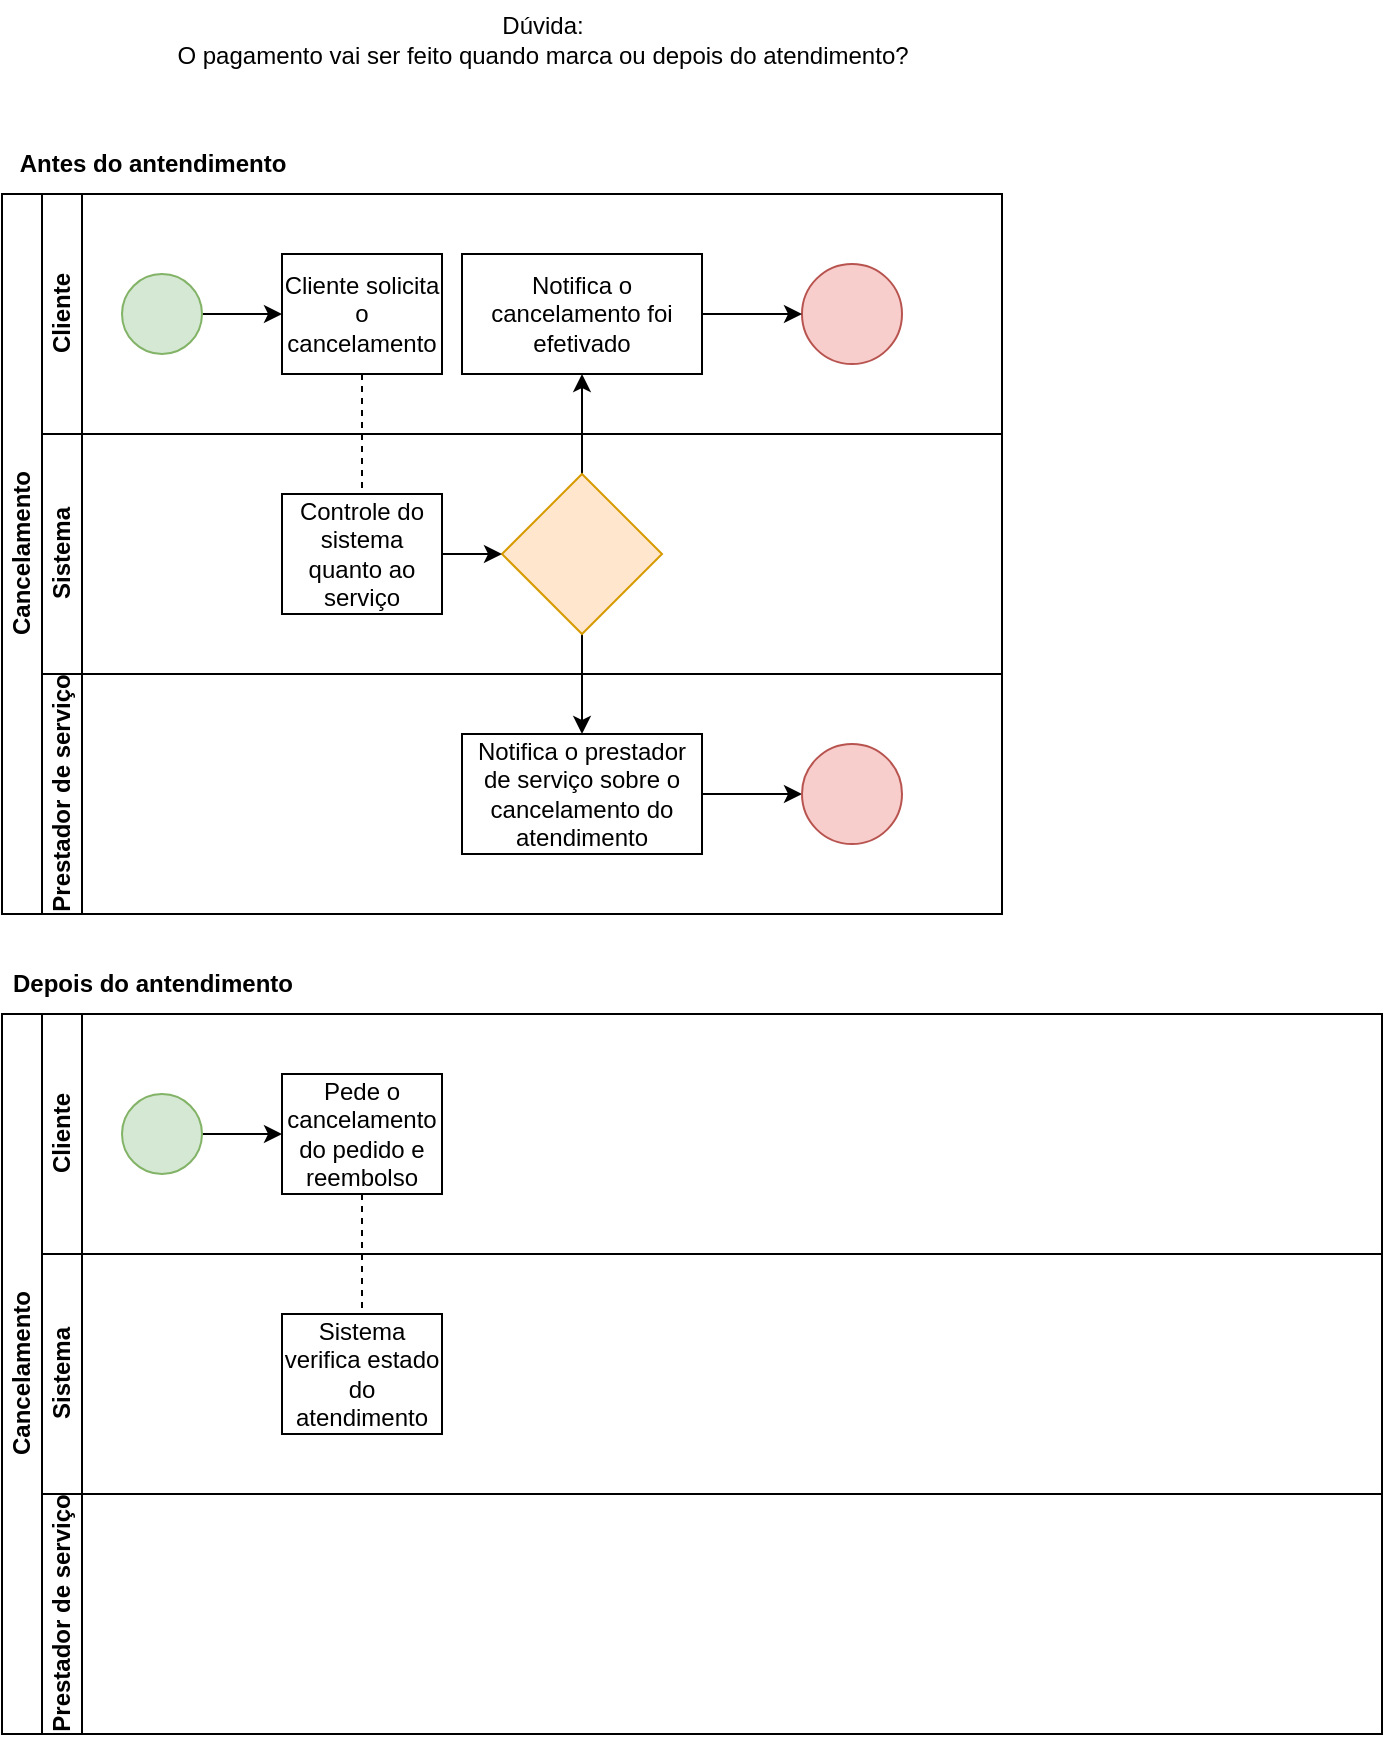 <mxfile version="24.0.0" type="github">
  <diagram id="prtHgNgQTEPvFCAcTncT" name="Page-1">
    <mxGraphModel dx="880" dy="426" grid="1" gridSize="10" guides="1" tooltips="1" connect="1" arrows="1" fold="1" page="1" pageScale="1" pageWidth="827" pageHeight="1169" math="0" shadow="0">
      <root>
        <mxCell id="0" />
        <mxCell id="1" parent="0" />
        <mxCell id="dNxyNK7c78bLwvsdeMH5-19" value="Cancelamento" style="swimlane;html=1;childLayout=stackLayout;resizeParent=1;resizeParentMax=0;horizontal=0;startSize=20;horizontalStack=0;" parent="1" vertex="1">
          <mxGeometry x="120" y="120" width="500" height="360" as="geometry" />
        </mxCell>
        <mxCell id="dNxyNK7c78bLwvsdeMH5-27" value="" style="edgeStyle=orthogonalEdgeStyle;rounded=0;orthogonalLoop=1;jettySize=auto;html=1;dashed=1;endArrow=none;endFill=0;" parent="dNxyNK7c78bLwvsdeMH5-19" source="dNxyNK7c78bLwvsdeMH5-24" target="dNxyNK7c78bLwvsdeMH5-26" edge="1">
          <mxGeometry relative="1" as="geometry" />
        </mxCell>
        <mxCell id="dNxyNK7c78bLwvsdeMH5-20" value="Cliente" style="swimlane;html=1;startSize=20;horizontal=0;" parent="dNxyNK7c78bLwvsdeMH5-19" vertex="1">
          <mxGeometry x="20" width="480" height="120" as="geometry" />
        </mxCell>
        <mxCell id="dNxyNK7c78bLwvsdeMH5-25" value="" style="edgeStyle=orthogonalEdgeStyle;rounded=0;orthogonalLoop=1;jettySize=auto;html=1;" parent="dNxyNK7c78bLwvsdeMH5-20" source="dNxyNK7c78bLwvsdeMH5-23" target="dNxyNK7c78bLwvsdeMH5-24" edge="1">
          <mxGeometry relative="1" as="geometry" />
        </mxCell>
        <mxCell id="dNxyNK7c78bLwvsdeMH5-23" value="" style="ellipse;whiteSpace=wrap;html=1;fillColor=#d5e8d4;strokeColor=#82b366;" parent="dNxyNK7c78bLwvsdeMH5-20" vertex="1">
          <mxGeometry x="40" y="40" width="40" height="40" as="geometry" />
        </mxCell>
        <mxCell id="dNxyNK7c78bLwvsdeMH5-24" value="Cliente solicita o cancelamento" style="rounded=0;whiteSpace=wrap;html=1;fontFamily=Helvetica;fontSize=12;fontColor=#000000;align=center;" parent="dNxyNK7c78bLwvsdeMH5-20" vertex="1">
          <mxGeometry x="120" y="30" width="80" height="60" as="geometry" />
        </mxCell>
        <mxCell id="7myuZRmeyZ9sE668qBuN-2" value="Notifica o cancelamento foi efetivado" style="rounded=0;whiteSpace=wrap;html=1;" vertex="1" parent="dNxyNK7c78bLwvsdeMH5-20">
          <mxGeometry x="210" y="30" width="120" height="60" as="geometry" />
        </mxCell>
        <mxCell id="7myuZRmeyZ9sE668qBuN-7" value="" style="ellipse;whiteSpace=wrap;html=1;aspect=fixed;fillColor=#f8cecc;strokeColor=#b85450;" vertex="1" parent="dNxyNK7c78bLwvsdeMH5-20">
          <mxGeometry x="380" y="35" width="50" height="50" as="geometry" />
        </mxCell>
        <mxCell id="7myuZRmeyZ9sE668qBuN-6" style="edgeStyle=orthogonalEdgeStyle;rounded=0;orthogonalLoop=1;jettySize=auto;html=1;exitX=1;exitY=0.5;exitDx=0;exitDy=0;" edge="1" parent="dNxyNK7c78bLwvsdeMH5-20" source="7myuZRmeyZ9sE668qBuN-2" target="7myuZRmeyZ9sE668qBuN-7">
          <mxGeometry relative="1" as="geometry">
            <mxPoint x="380" y="60" as="targetPoint" />
          </mxGeometry>
        </mxCell>
        <mxCell id="dNxyNK7c78bLwvsdeMH5-21" value="Sistema" style="swimlane;html=1;startSize=20;horizontal=0;" parent="dNxyNK7c78bLwvsdeMH5-19" vertex="1">
          <mxGeometry x="20" y="120" width="480" height="120" as="geometry" />
        </mxCell>
        <mxCell id="dNxyNK7c78bLwvsdeMH5-26" value="Controle do sistema quanto ao serviço" style="rounded=0;whiteSpace=wrap;html=1;fontFamily=Helvetica;fontSize=12;fontColor=#000000;align=center;" parent="dNxyNK7c78bLwvsdeMH5-21" vertex="1">
          <mxGeometry x="120" y="30" width="80" height="60" as="geometry" />
        </mxCell>
        <mxCell id="dNxyNK7c78bLwvsdeMH5-22" value="Prestador de serviço" style="swimlane;html=1;startSize=20;horizontal=0;" parent="dNxyNK7c78bLwvsdeMH5-19" vertex="1">
          <mxGeometry x="20" y="240" width="480" height="120" as="geometry" />
        </mxCell>
        <mxCell id="7myuZRmeyZ9sE668qBuN-9" style="edgeStyle=orthogonalEdgeStyle;rounded=0;orthogonalLoop=1;jettySize=auto;html=1;exitX=1;exitY=0.5;exitDx=0;exitDy=0;entryX=0;entryY=0.5;entryDx=0;entryDy=0;" edge="1" parent="dNxyNK7c78bLwvsdeMH5-22" source="7myuZRmeyZ9sE668qBuN-4" target="7myuZRmeyZ9sE668qBuN-8">
          <mxGeometry relative="1" as="geometry" />
        </mxCell>
        <mxCell id="7myuZRmeyZ9sE668qBuN-4" value="Notifica o prestador de serviço sobre o cancelamento do atendimento" style="rounded=0;whiteSpace=wrap;html=1;" vertex="1" parent="dNxyNK7c78bLwvsdeMH5-22">
          <mxGeometry x="210" y="30" width="120" height="60" as="geometry" />
        </mxCell>
        <mxCell id="7myuZRmeyZ9sE668qBuN-8" value="" style="ellipse;whiteSpace=wrap;html=1;aspect=fixed;fillColor=#f8cecc;strokeColor=#b85450;" vertex="1" parent="dNxyNK7c78bLwvsdeMH5-22">
          <mxGeometry x="380" y="35" width="50" height="50" as="geometry" />
        </mxCell>
        <mxCell id="i0STGZXZ2wKi7M2kmN0H-23" value="Cancelamento" style="swimlane;html=1;childLayout=stackLayout;resizeParent=1;resizeParentMax=0;horizontal=0;startSize=20;horizontalStack=0;" parent="1" vertex="1">
          <mxGeometry x="120" y="530" width="690" height="360" as="geometry" />
        </mxCell>
        <mxCell id="i0STGZXZ2wKi7M2kmN0H-24" value="" style="edgeStyle=orthogonalEdgeStyle;rounded=0;orthogonalLoop=1;jettySize=auto;html=1;dashed=1;endArrow=none;endFill=0;" parent="i0STGZXZ2wKi7M2kmN0H-23" source="i0STGZXZ2wKi7M2kmN0H-31" target="i0STGZXZ2wKi7M2kmN0H-37" edge="1">
          <mxGeometry relative="1" as="geometry" />
        </mxCell>
        <mxCell id="i0STGZXZ2wKi7M2kmN0H-28" value="Cliente" style="swimlane;html=1;startSize=20;horizontal=0;" parent="i0STGZXZ2wKi7M2kmN0H-23" vertex="1">
          <mxGeometry x="20" width="670" height="120" as="geometry" />
        </mxCell>
        <mxCell id="i0STGZXZ2wKi7M2kmN0H-29" value="" style="edgeStyle=orthogonalEdgeStyle;rounded=0;orthogonalLoop=1;jettySize=auto;html=1;" parent="i0STGZXZ2wKi7M2kmN0H-28" source="i0STGZXZ2wKi7M2kmN0H-30" target="i0STGZXZ2wKi7M2kmN0H-31" edge="1">
          <mxGeometry relative="1" as="geometry" />
        </mxCell>
        <mxCell id="i0STGZXZ2wKi7M2kmN0H-30" value="" style="ellipse;whiteSpace=wrap;html=1;fillColor=#d5e8d4;strokeColor=#82b366;" parent="i0STGZXZ2wKi7M2kmN0H-28" vertex="1">
          <mxGeometry x="40" y="40" width="40" height="40" as="geometry" />
        </mxCell>
        <mxCell id="i0STGZXZ2wKi7M2kmN0H-31" value="Pede o cancelamento do pedido e reembolso" style="rounded=0;whiteSpace=wrap;html=1;fontFamily=Helvetica;fontSize=12;fontColor=#000000;align=center;" parent="i0STGZXZ2wKi7M2kmN0H-28" vertex="1">
          <mxGeometry x="120" y="30" width="80" height="60" as="geometry" />
        </mxCell>
        <mxCell id="i0STGZXZ2wKi7M2kmN0H-35" value="Sistema" style="swimlane;html=1;startSize=20;horizontal=0;" parent="i0STGZXZ2wKi7M2kmN0H-23" vertex="1">
          <mxGeometry x="20" y="120" width="670" height="120" as="geometry" />
        </mxCell>
        <mxCell id="i0STGZXZ2wKi7M2kmN0H-37" value="Sistema verifica estado do atendimento" style="rounded=0;whiteSpace=wrap;html=1;fontFamily=Helvetica;fontSize=12;fontColor=#000000;align=center;" parent="i0STGZXZ2wKi7M2kmN0H-35" vertex="1">
          <mxGeometry x="120" y="30" width="80" height="60" as="geometry" />
        </mxCell>
        <mxCell id="i0STGZXZ2wKi7M2kmN0H-39" value="Prestador de serviço" style="swimlane;html=1;startSize=20;horizontal=0;" parent="i0STGZXZ2wKi7M2kmN0H-23" vertex="1">
          <mxGeometry x="20" y="240" width="670" height="120" as="geometry" />
        </mxCell>
        <mxCell id="i0STGZXZ2wKi7M2kmN0H-43" value="Antes do antendimento" style="text;html=1;align=center;verticalAlign=middle;resizable=0;points=[];autosize=1;strokeColor=none;fillColor=none;fontStyle=1" parent="1" vertex="1">
          <mxGeometry x="120" y="90" width="150" height="30" as="geometry" />
        </mxCell>
        <mxCell id="i0STGZXZ2wKi7M2kmN0H-44" value="Depois do antendimento" style="text;html=1;align=center;verticalAlign=middle;resizable=0;points=[];autosize=1;strokeColor=none;fillColor=none;fontStyle=1" parent="1" vertex="1">
          <mxGeometry x="120" y="500" width="150" height="30" as="geometry" />
        </mxCell>
        <mxCell id="7myuZRmeyZ9sE668qBuN-1" style="edgeStyle=orthogonalEdgeStyle;rounded=0;orthogonalLoop=1;jettySize=auto;html=1;exitX=0.5;exitY=0;exitDx=0;exitDy=0;" edge="1" parent="1" source="b_UL53E4SWHTPdZuhEpg-2" target="7myuZRmeyZ9sE668qBuN-2">
          <mxGeometry relative="1" as="geometry">
            <mxPoint x="410" y="210" as="targetPoint" />
          </mxGeometry>
        </mxCell>
        <mxCell id="7myuZRmeyZ9sE668qBuN-3" style="edgeStyle=orthogonalEdgeStyle;rounded=0;orthogonalLoop=1;jettySize=auto;html=1;exitX=0.5;exitY=1;exitDx=0;exitDy=0;" edge="1" parent="1" source="b_UL53E4SWHTPdZuhEpg-2" target="7myuZRmeyZ9sE668qBuN-4">
          <mxGeometry relative="1" as="geometry">
            <mxPoint x="410" y="410" as="targetPoint" />
          </mxGeometry>
        </mxCell>
        <mxCell id="b_UL53E4SWHTPdZuhEpg-2" value="" style="rhombus;whiteSpace=wrap;html=1;fillColor=#ffe6cc;strokeColor=#d79b00;" parent="1" vertex="1">
          <mxGeometry x="370" y="260" width="80" height="80" as="geometry" />
        </mxCell>
        <mxCell id="b_UL53E4SWHTPdZuhEpg-1" style="edgeStyle=orthogonalEdgeStyle;rounded=0;orthogonalLoop=1;jettySize=auto;html=1;exitX=1;exitY=0.5;exitDx=0;exitDy=0;" parent="1" source="dNxyNK7c78bLwvsdeMH5-26" target="b_UL53E4SWHTPdZuhEpg-2" edge="1">
          <mxGeometry relative="1" as="geometry">
            <mxPoint x="410" y="300" as="targetPoint" />
          </mxGeometry>
        </mxCell>
        <mxCell id="7myuZRmeyZ9sE668qBuN-5" value="Dúvida:&lt;div&gt;O pagamento vai ser feito quando marca ou depois do atendimento?&lt;/div&gt;" style="text;html=1;align=center;verticalAlign=middle;resizable=0;points=[];autosize=1;strokeColor=none;fillColor=none;" vertex="1" parent="1">
          <mxGeometry x="195" y="23" width="390" height="40" as="geometry" />
        </mxCell>
      </root>
    </mxGraphModel>
  </diagram>
</mxfile>
